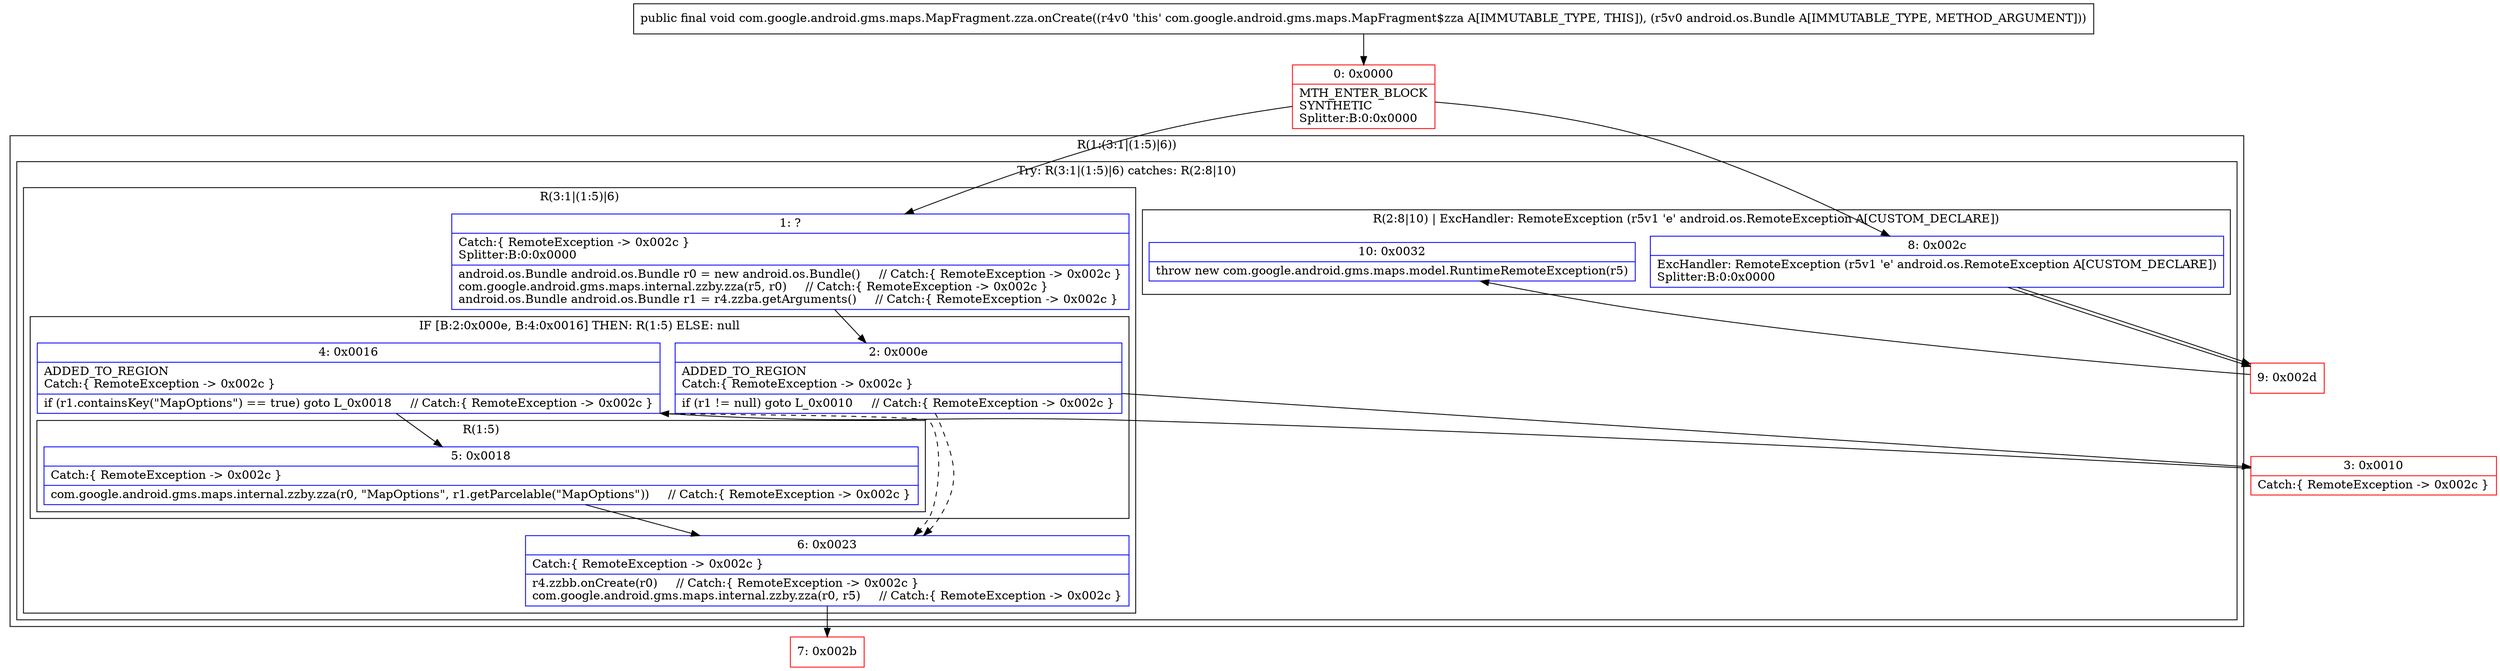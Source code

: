 digraph "CFG forcom.google.android.gms.maps.MapFragment.zza.onCreate(Landroid\/os\/Bundle;)V" {
subgraph cluster_Region_1018824817 {
label = "R(1:(3:1|(1:5)|6))";
node [shape=record,color=blue];
subgraph cluster_TryCatchRegion_1968353747 {
label = "Try: R(3:1|(1:5)|6) catches: R(2:8|10)";
node [shape=record,color=blue];
subgraph cluster_Region_113964919 {
label = "R(3:1|(1:5)|6)";
node [shape=record,color=blue];
Node_1 [shape=record,label="{1\:\ ?|Catch:\{ RemoteException \-\> 0x002c \}\lSplitter:B:0:0x0000\l|android.os.Bundle android.os.Bundle r0 = new android.os.Bundle()     \/\/ Catch:\{ RemoteException \-\> 0x002c \}\lcom.google.android.gms.maps.internal.zzby.zza(r5, r0)     \/\/ Catch:\{ RemoteException \-\> 0x002c \}\landroid.os.Bundle android.os.Bundle r1 = r4.zzba.getArguments()     \/\/ Catch:\{ RemoteException \-\> 0x002c \}\l}"];
subgraph cluster_IfRegion_1568092667 {
label = "IF [B:2:0x000e, B:4:0x0016] THEN: R(1:5) ELSE: null";
node [shape=record,color=blue];
Node_2 [shape=record,label="{2\:\ 0x000e|ADDED_TO_REGION\lCatch:\{ RemoteException \-\> 0x002c \}\l|if (r1 != null) goto L_0x0010     \/\/ Catch:\{ RemoteException \-\> 0x002c \}\l}"];
Node_4 [shape=record,label="{4\:\ 0x0016|ADDED_TO_REGION\lCatch:\{ RemoteException \-\> 0x002c \}\l|if (r1.containsKey(\"MapOptions\") == true) goto L_0x0018     \/\/ Catch:\{ RemoteException \-\> 0x002c \}\l}"];
subgraph cluster_Region_1027772738 {
label = "R(1:5)";
node [shape=record,color=blue];
Node_5 [shape=record,label="{5\:\ 0x0018|Catch:\{ RemoteException \-\> 0x002c \}\l|com.google.android.gms.maps.internal.zzby.zza(r0, \"MapOptions\", r1.getParcelable(\"MapOptions\"))     \/\/ Catch:\{ RemoteException \-\> 0x002c \}\l}"];
}
}
Node_6 [shape=record,label="{6\:\ 0x0023|Catch:\{ RemoteException \-\> 0x002c \}\l|r4.zzbb.onCreate(r0)     \/\/ Catch:\{ RemoteException \-\> 0x002c \}\lcom.google.android.gms.maps.internal.zzby.zza(r0, r5)     \/\/ Catch:\{ RemoteException \-\> 0x002c \}\l}"];
}
subgraph cluster_Region_2086469729 {
label = "R(2:8|10) | ExcHandler: RemoteException (r5v1 'e' android.os.RemoteException A[CUSTOM_DECLARE])\l";
node [shape=record,color=blue];
Node_8 [shape=record,label="{8\:\ 0x002c|ExcHandler: RemoteException (r5v1 'e' android.os.RemoteException A[CUSTOM_DECLARE])\lSplitter:B:0:0x0000\l}"];
Node_10 [shape=record,label="{10\:\ 0x0032|throw new com.google.android.gms.maps.model.RuntimeRemoteException(r5)\l}"];
}
}
}
subgraph cluster_Region_2086469729 {
label = "R(2:8|10) | ExcHandler: RemoteException (r5v1 'e' android.os.RemoteException A[CUSTOM_DECLARE])\l";
node [shape=record,color=blue];
Node_8 [shape=record,label="{8\:\ 0x002c|ExcHandler: RemoteException (r5v1 'e' android.os.RemoteException A[CUSTOM_DECLARE])\lSplitter:B:0:0x0000\l}"];
Node_10 [shape=record,label="{10\:\ 0x0032|throw new com.google.android.gms.maps.model.RuntimeRemoteException(r5)\l}"];
}
Node_0 [shape=record,color=red,label="{0\:\ 0x0000|MTH_ENTER_BLOCK\lSYNTHETIC\lSplitter:B:0:0x0000\l}"];
Node_3 [shape=record,color=red,label="{3\:\ 0x0010|Catch:\{ RemoteException \-\> 0x002c \}\l}"];
Node_7 [shape=record,color=red,label="{7\:\ 0x002b}"];
Node_9 [shape=record,color=red,label="{9\:\ 0x002d}"];
MethodNode[shape=record,label="{public final void com.google.android.gms.maps.MapFragment.zza.onCreate((r4v0 'this' com.google.android.gms.maps.MapFragment$zza A[IMMUTABLE_TYPE, THIS]), (r5v0 android.os.Bundle A[IMMUTABLE_TYPE, METHOD_ARGUMENT])) }"];
MethodNode -> Node_0;
Node_1 -> Node_2;
Node_2 -> Node_3;
Node_2 -> Node_6[style=dashed];
Node_4 -> Node_5;
Node_4 -> Node_6[style=dashed];
Node_5 -> Node_6;
Node_6 -> Node_7;
Node_8 -> Node_9;
Node_8 -> Node_9;
Node_0 -> Node_1;
Node_0 -> Node_8;
Node_3 -> Node_4;
Node_9 -> Node_10;
}


